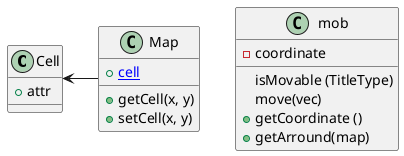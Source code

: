 @startuml

class Cell {
  + attr
}

class Map {
  + [[cell]]
  + getCell(x, y)
  + setCell(x, y)
}

class mob {
  isMovable (TitleType)
  move(vec)
  - coordinate
  + getCoordinate ()
  + getArround(map)
}

Cell <- Map

@enduml
